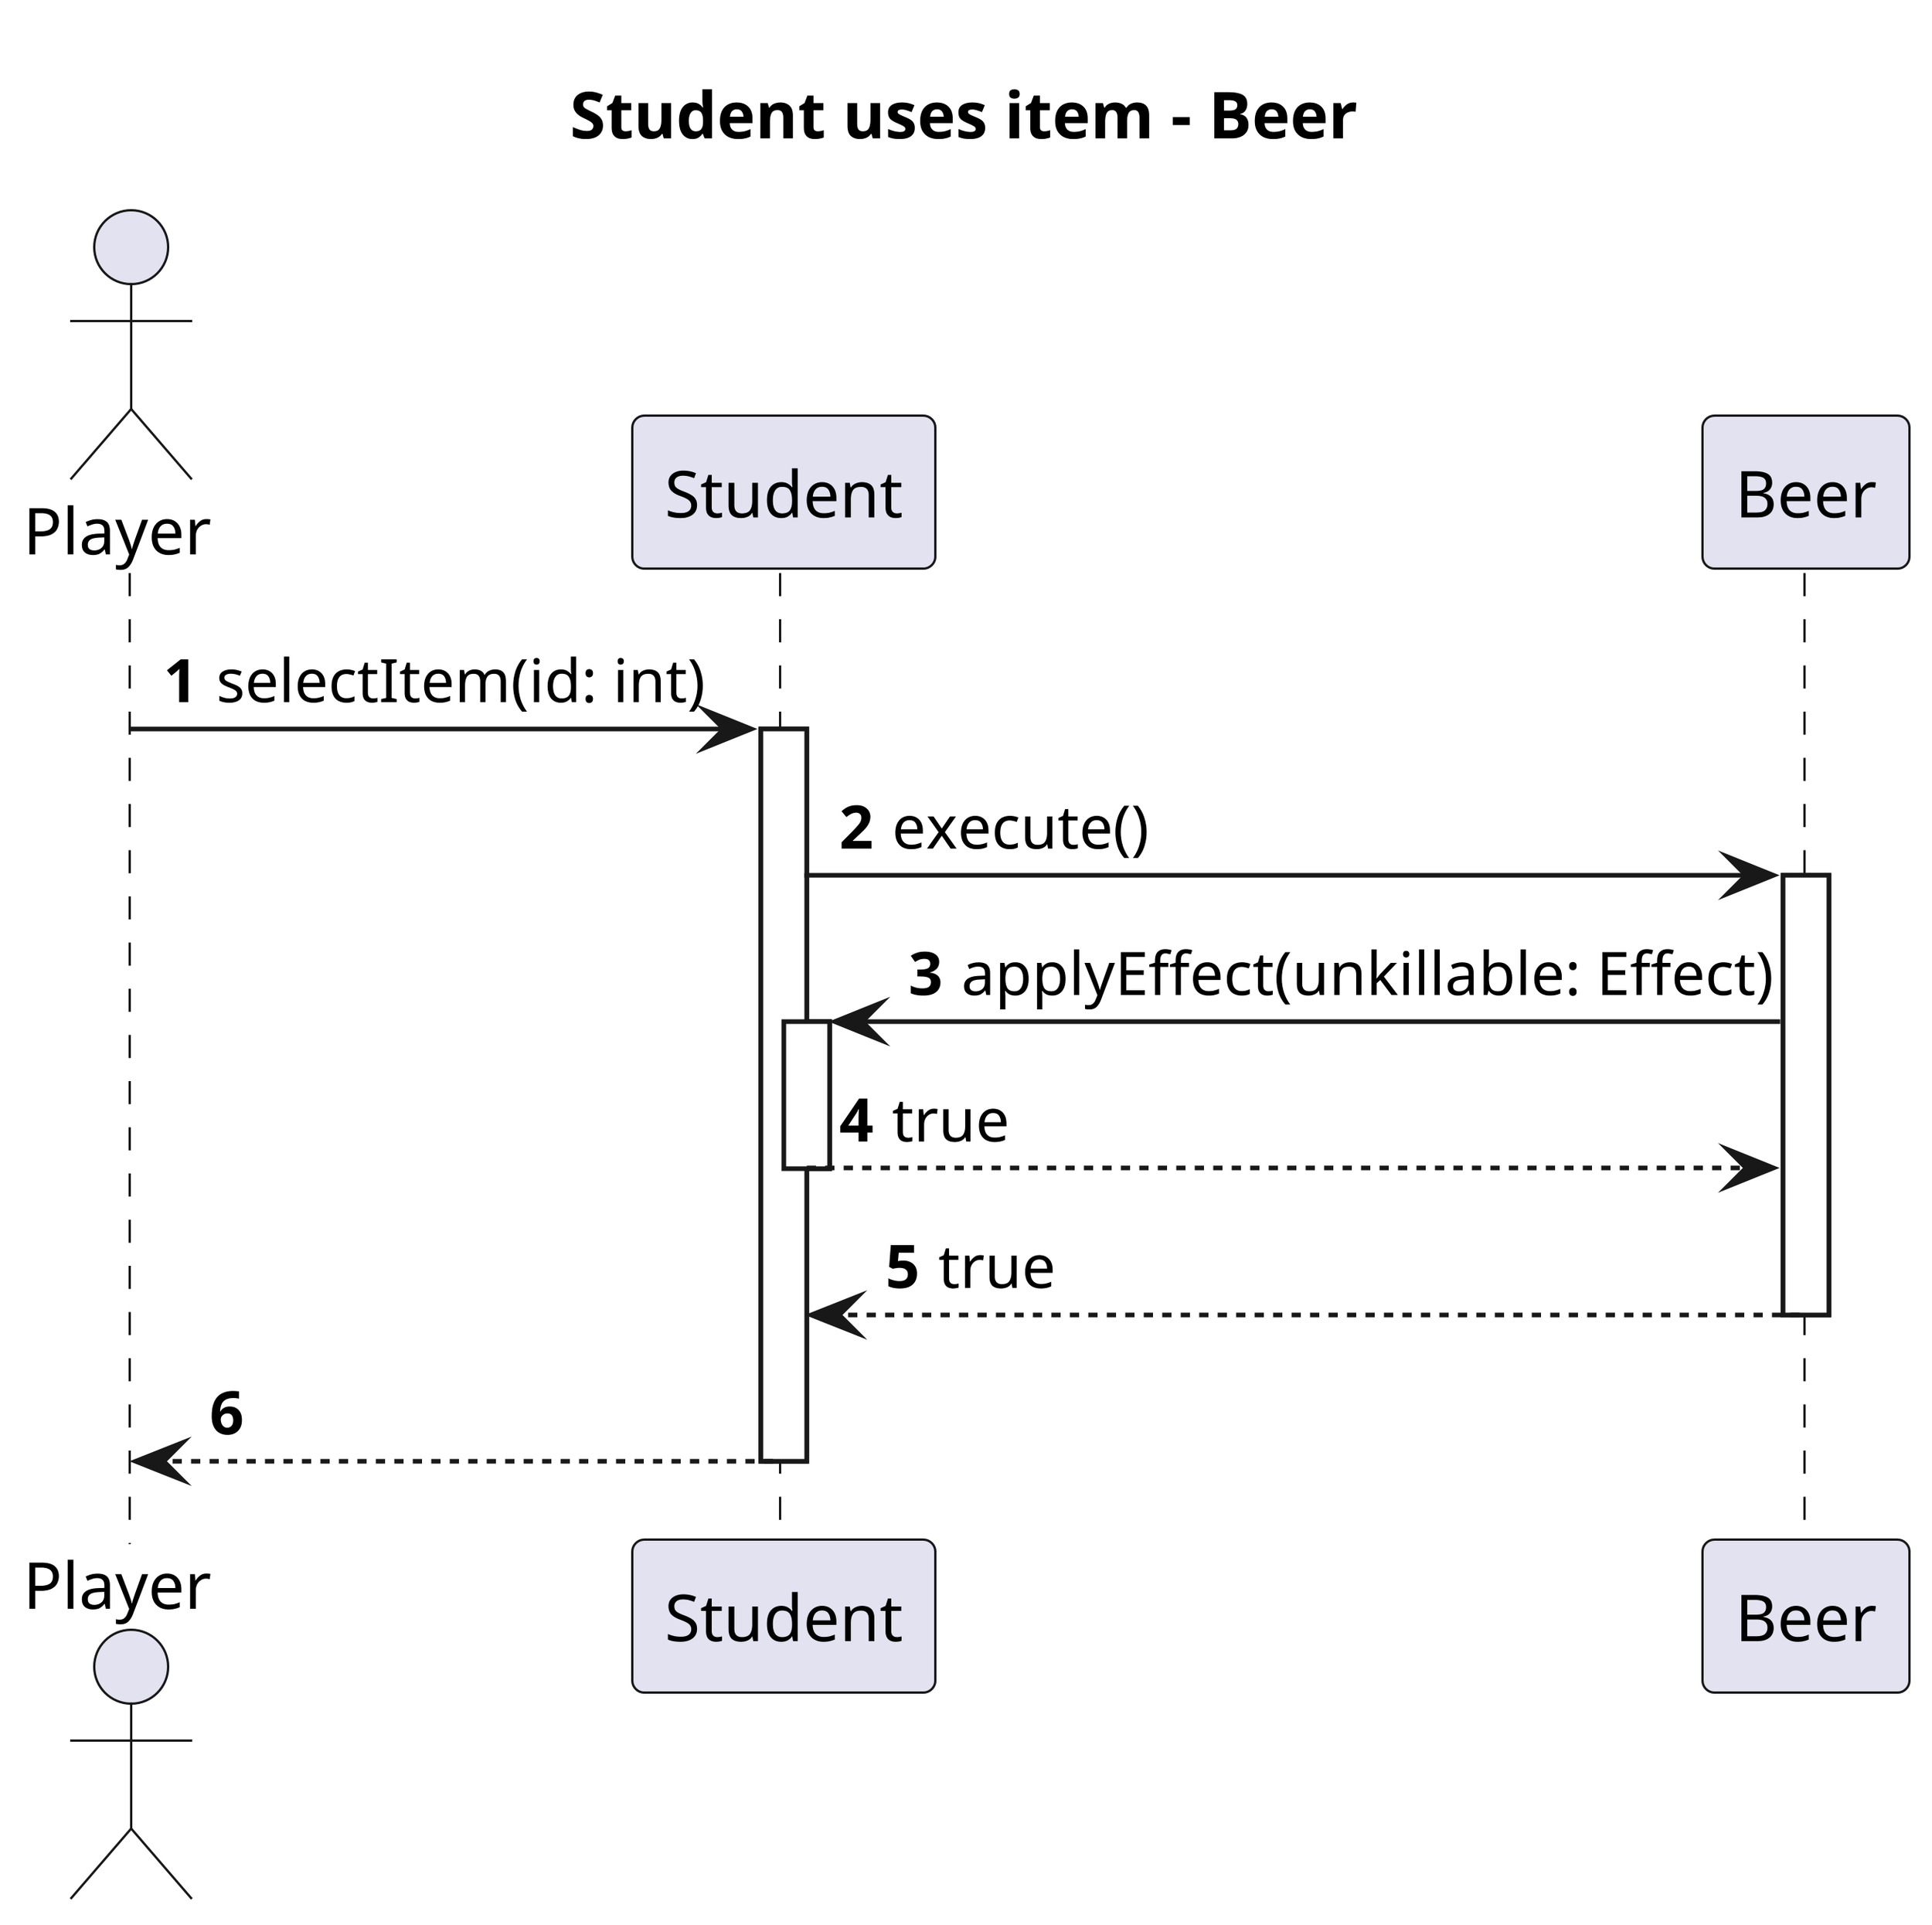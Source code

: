 @startuml
'https://plantuml.com/sequence-diagram

autonumber
title Student uses item - Beer
skinparam dpi 600

actor Player as p
participant Student as s
participant Beer as b

p -> s: selectItem(id: int)
activate s

s -> b: execute()
activate b

b -> s: applyEffect(unkillable: Effect)
activate s
return true

return true

return

@enduml